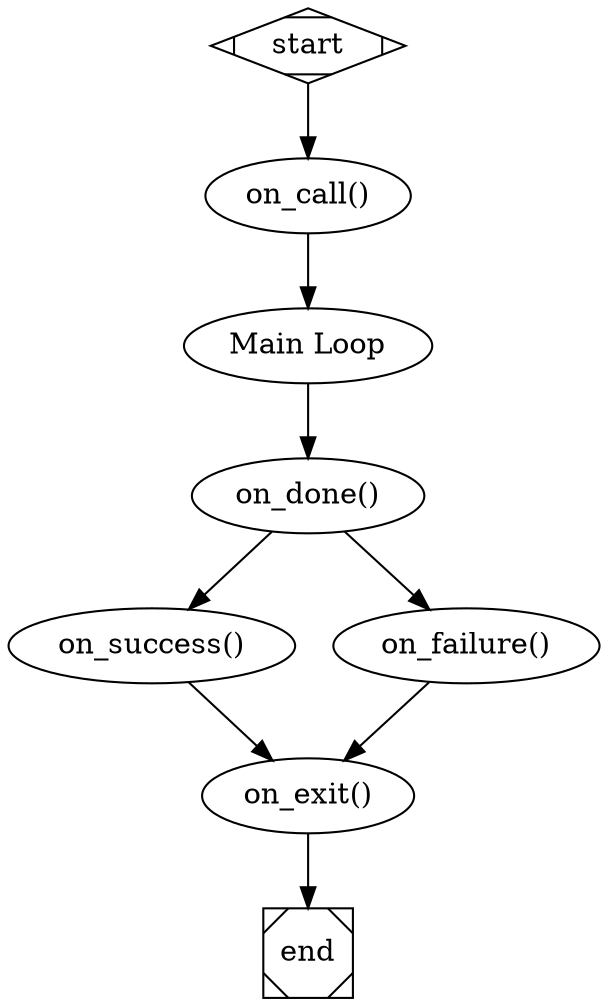 /* docs/_lib/graphs/none.task.abc.Task.run.dot
 * ===========================================
 *
 * Copying
 * -------
 *
 * Copyright (c) 2020 none authors and contributors.
 *
 * This file is part of the *none* project.
 *
 * None is a free software project. You can redistribute it and/or
 * modify it following the terms of the MIT License.
 *
 * This software project is distributed *as is*, WITHOUT WARRANTY OF ANY
 * KIND; including but not limited to the WARRANTIES OF MERCHANTABILITY,
 * FITNESS FOR A PARTICULAR PURPOSE and NONINFRINGEMENT.
 *
 * You should have received a copy of the MIT License along with
 * *none*. If not, see <http://opensource.org/licenses/MIT>.
 */
digraph "none.task.abc.Task.run:flow" {
    start [shape=Mdiamond]
    end [shape=Msquare]

    on_call [label="on_call()"]
    main [label="Main Loop"]
    on_done [label="on_done()"]
    on_success [label="on_success()"]
    on_failure [label="on_failure()"]
    on_exit [label="on_exit()"]

    start -> on_call
    on_call -> main
    main -> on_done
    on_done -> on_success
    on_done -> on_failure
    on_success -> on_exit
    on_failure -> on_exit
    on_exit -> end
}

